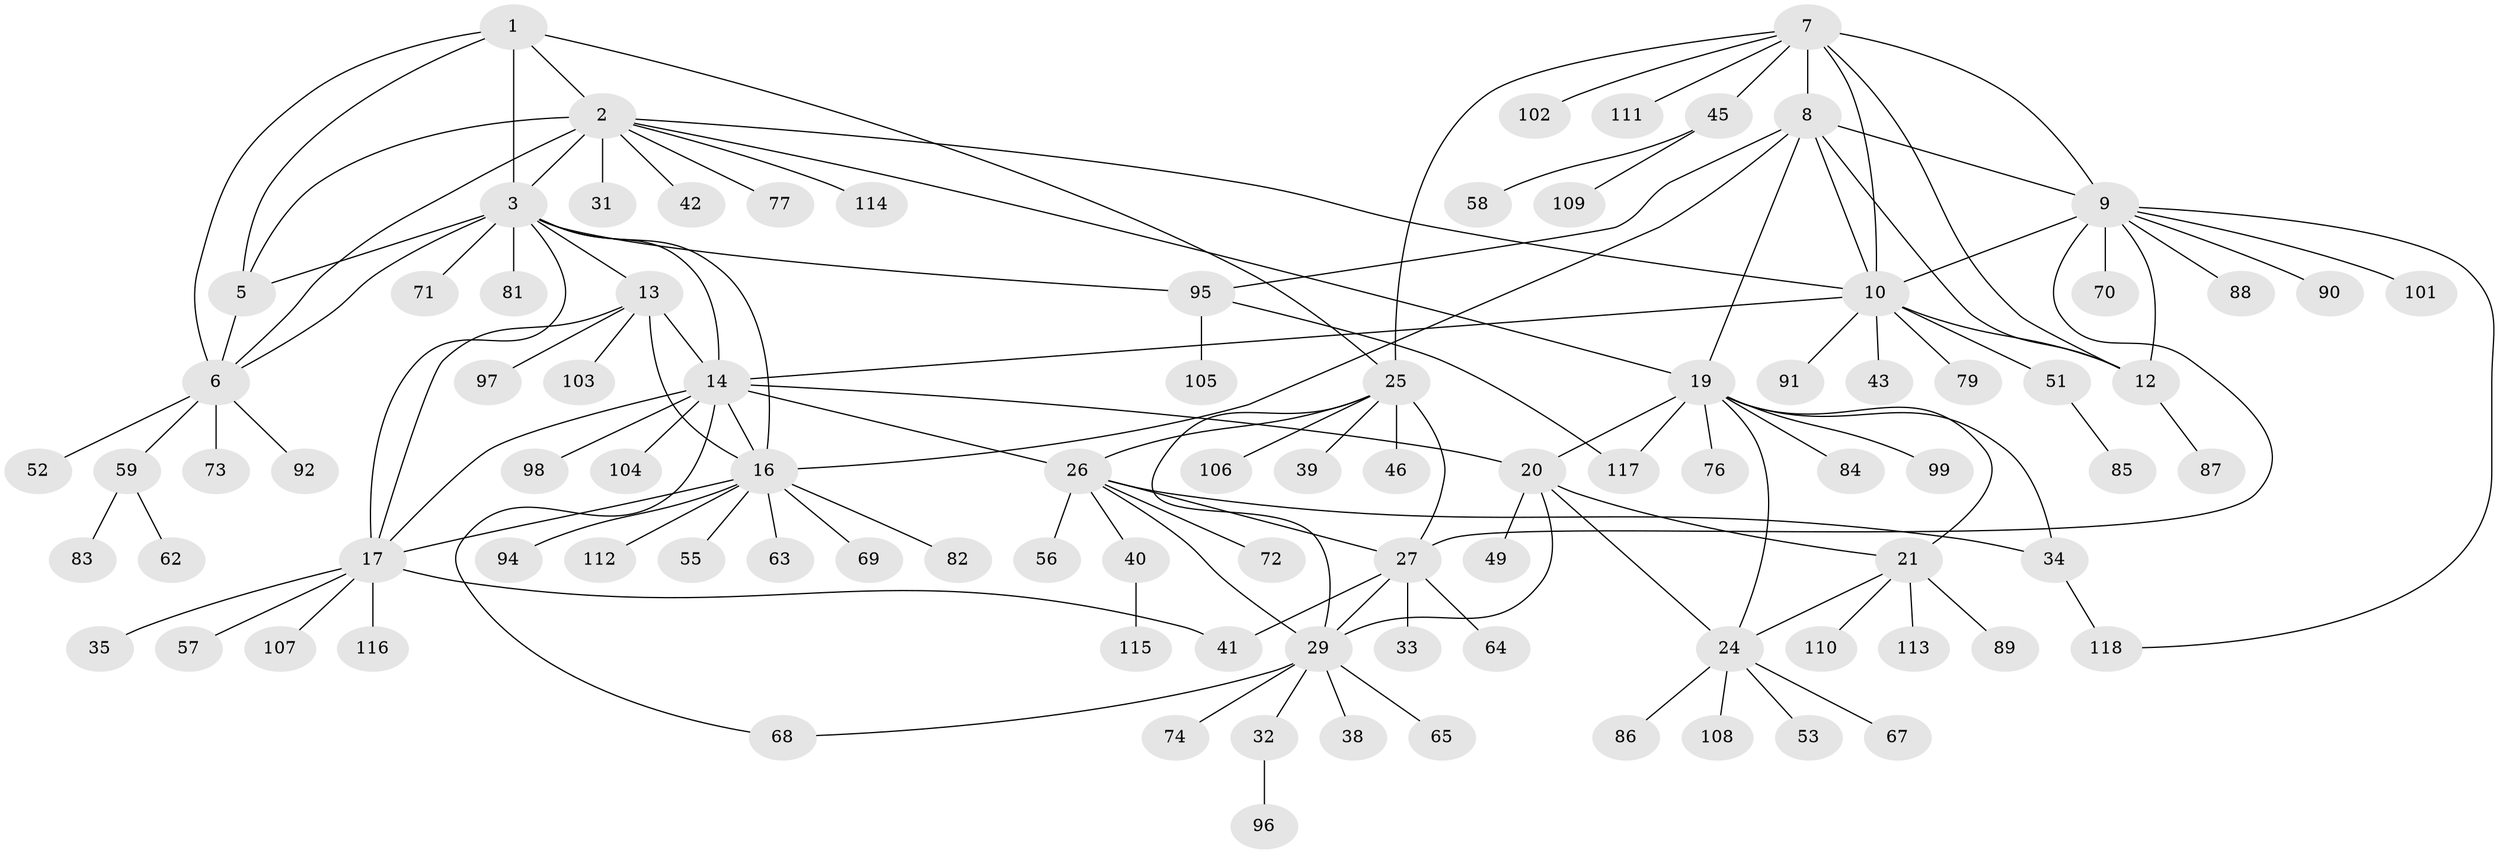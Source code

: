 // original degree distribution, {6: 0.03333333333333333, 12: 0.016666666666666666, 5: 0.041666666666666664, 10: 0.025, 8: 0.058333333333333334, 11: 0.025, 9: 0.041666666666666664, 7: 0.016666666666666666, 1: 0.5916666666666667, 3: 0.05, 2: 0.09166666666666666, 4: 0.008333333333333333}
// Generated by graph-tools (version 1.1) at 2025/42/03/06/25 10:42:12]
// undirected, 95 vertices, 132 edges
graph export_dot {
graph [start="1"]
  node [color=gray90,style=filled];
  1 [super="+4"];
  2 [super="+119"];
  3 [super="+15"];
  5;
  6 [super="+66"];
  7 [super="+75"];
  8;
  9 [super="+44"];
  10 [super="+11"];
  12 [super="+61"];
  13 [super="+100"];
  14 [super="+18"];
  16 [super="+54"];
  17 [super="+48"];
  19 [super="+23"];
  20 [super="+22"];
  21 [super="+37"];
  24 [super="+47"];
  25 [super="+50"];
  26 [super="+30"];
  27 [super="+28"];
  29 [super="+93"];
  31;
  32 [super="+36"];
  33;
  34 [super="+78"];
  35;
  38 [super="+80"];
  39;
  40;
  41;
  42 [super="+60"];
  43;
  45;
  46;
  49;
  51 [super="+120"];
  52;
  53;
  55;
  56;
  57;
  58;
  59;
  62;
  63;
  64;
  65;
  67;
  68;
  69;
  70;
  71;
  72;
  73;
  74;
  76;
  77;
  79;
  81;
  82;
  83;
  84;
  85;
  86;
  87;
  88;
  89;
  90;
  91;
  92;
  94;
  95;
  96;
  97;
  98;
  99;
  101;
  102;
  103;
  104;
  105;
  106;
  107;
  108;
  109;
  110;
  111;
  112;
  113;
  114;
  115;
  116;
  117;
  118;
  1 -- 2 [weight=2];
  1 -- 3 [weight=2];
  1 -- 5 [weight=2];
  1 -- 6 [weight=2];
  1 -- 25;
  2 -- 3;
  2 -- 5;
  2 -- 6;
  2 -- 19;
  2 -- 31;
  2 -- 42;
  2 -- 77;
  2 -- 114;
  2 -- 10;
  3 -- 5;
  3 -- 6;
  3 -- 71;
  3 -- 13;
  3 -- 14 [weight=2];
  3 -- 16;
  3 -- 17;
  3 -- 81;
  3 -- 95;
  5 -- 6;
  6 -- 52;
  6 -- 59;
  6 -- 73;
  6 -- 92;
  7 -- 8;
  7 -- 9;
  7 -- 10 [weight=2];
  7 -- 12;
  7 -- 45;
  7 -- 102;
  7 -- 111;
  7 -- 25;
  8 -- 9;
  8 -- 10 [weight=2];
  8 -- 12;
  8 -- 95;
  8 -- 16;
  8 -- 19;
  9 -- 10 [weight=2];
  9 -- 12;
  9 -- 27;
  9 -- 70;
  9 -- 88;
  9 -- 101;
  9 -- 118;
  9 -- 90;
  10 -- 12 [weight=2];
  10 -- 14;
  10 -- 43;
  10 -- 51;
  10 -- 79;
  10 -- 91;
  12 -- 87;
  13 -- 14 [weight=2];
  13 -- 16;
  13 -- 17;
  13 -- 97;
  13 -- 103;
  14 -- 16 [weight=2];
  14 -- 17 [weight=2];
  14 -- 68;
  14 -- 98;
  14 -- 20;
  14 -- 104;
  14 -- 26;
  16 -- 17;
  16 -- 55;
  16 -- 63;
  16 -- 82;
  16 -- 94;
  16 -- 112;
  16 -- 69;
  17 -- 35;
  17 -- 41;
  17 -- 57;
  17 -- 107;
  17 -- 116;
  19 -- 20 [weight=4];
  19 -- 21 [weight=2];
  19 -- 24 [weight=2];
  19 -- 99;
  19 -- 117;
  19 -- 84;
  19 -- 76;
  19 -- 34;
  20 -- 21 [weight=2];
  20 -- 24 [weight=2];
  20 -- 49;
  20 -- 29;
  21 -- 24;
  21 -- 89;
  21 -- 110;
  21 -- 113;
  24 -- 67;
  24 -- 53;
  24 -- 86;
  24 -- 108;
  25 -- 26 [weight=2];
  25 -- 27 [weight=2];
  25 -- 29;
  25 -- 39;
  25 -- 46;
  25 -- 106;
  26 -- 27 [weight=4];
  26 -- 29 [weight=2];
  26 -- 40;
  26 -- 56;
  26 -- 34;
  26 -- 72;
  27 -- 29 [weight=2];
  27 -- 33;
  27 -- 41;
  27 -- 64;
  29 -- 32;
  29 -- 38;
  29 -- 65;
  29 -- 68;
  29 -- 74;
  32 -- 96;
  34 -- 118;
  40 -- 115;
  45 -- 58;
  45 -- 109;
  51 -- 85;
  59 -- 62;
  59 -- 83;
  95 -- 105;
  95 -- 117;
}
